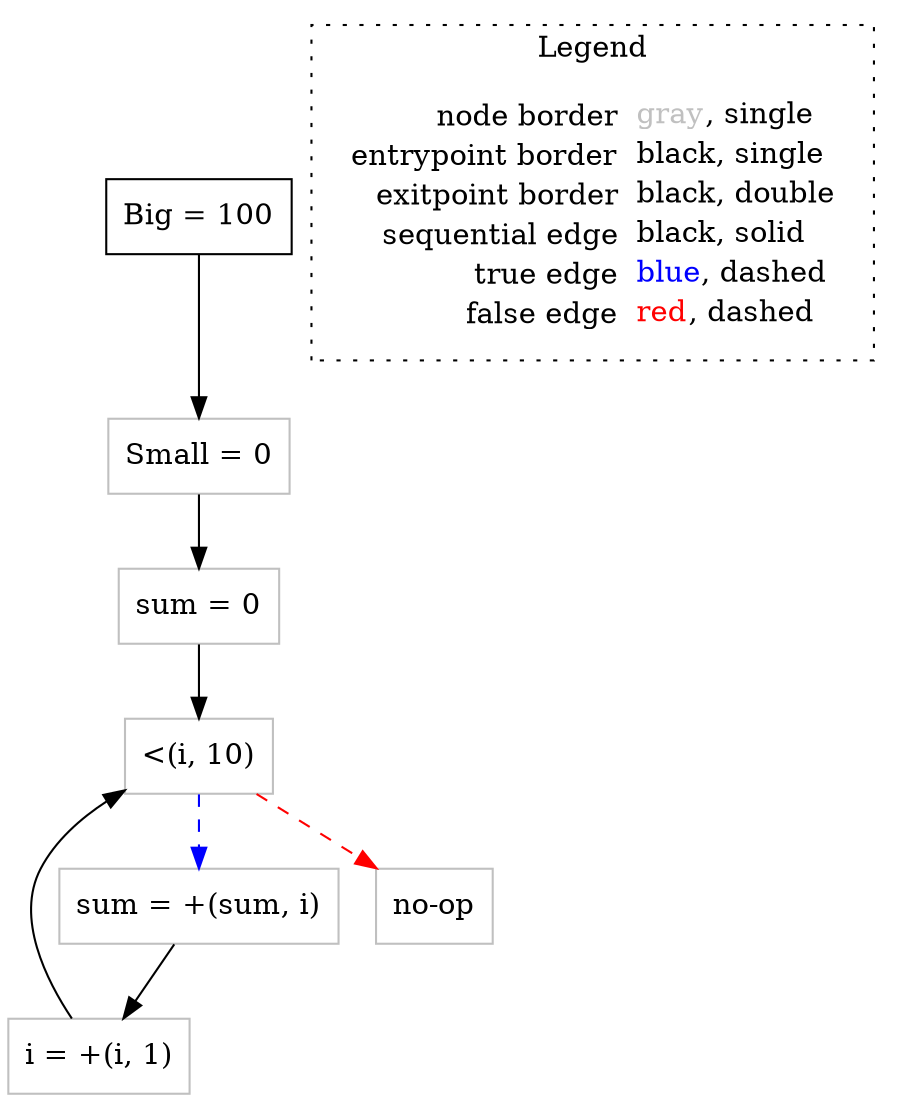 digraph {
	"node0" [shape="rect",color="black",label=<Big = 100>];
	"node1" [shape="rect",color="gray",label=<i = +(i, 1)>];
	"node2" [shape="rect",color="gray",label=<sum = +(sum, i)>];
	"node3" [shape="rect",color="gray",label=<&lt;(i, 10)>];
	"node4" [shape="rect",color="gray",label=<Small = 0>];
	"node5" [shape="rect",color="gray",label=<sum = 0>];
	"node6" [shape="rect",color="gray",label=<no-op>];
	"node1" -> "node3" [color="black"];
	"node2" -> "node1" [color="black"];
	"node3" -> "node2" [color="blue",style="dashed"];
	"node3" -> "node6" [color="red",style="dashed"];
	"node4" -> "node5" [color="black"];
	"node5" -> "node3" [color="black"];
	"node0" -> "node4" [color="black"];
subgraph cluster_legend {
	label="Legend";
	style=dotted;
	node [shape=plaintext];
	"legend" [label=<<table border="0" cellpadding="2" cellspacing="0" cellborder="0"><tr><td align="right">node border&nbsp;</td><td align="left"><font color="gray">gray</font>, single</td></tr><tr><td align="right">entrypoint border&nbsp;</td><td align="left"><font color="black">black</font>, single</td></tr><tr><td align="right">exitpoint border&nbsp;</td><td align="left"><font color="black">black</font>, double</td></tr><tr><td align="right">sequential edge&nbsp;</td><td align="left"><font color="black">black</font>, solid</td></tr><tr><td align="right">true edge&nbsp;</td><td align="left"><font color="blue">blue</font>, dashed</td></tr><tr><td align="right">false edge&nbsp;</td><td align="left"><font color="red">red</font>, dashed</td></tr></table>>];
}

}
